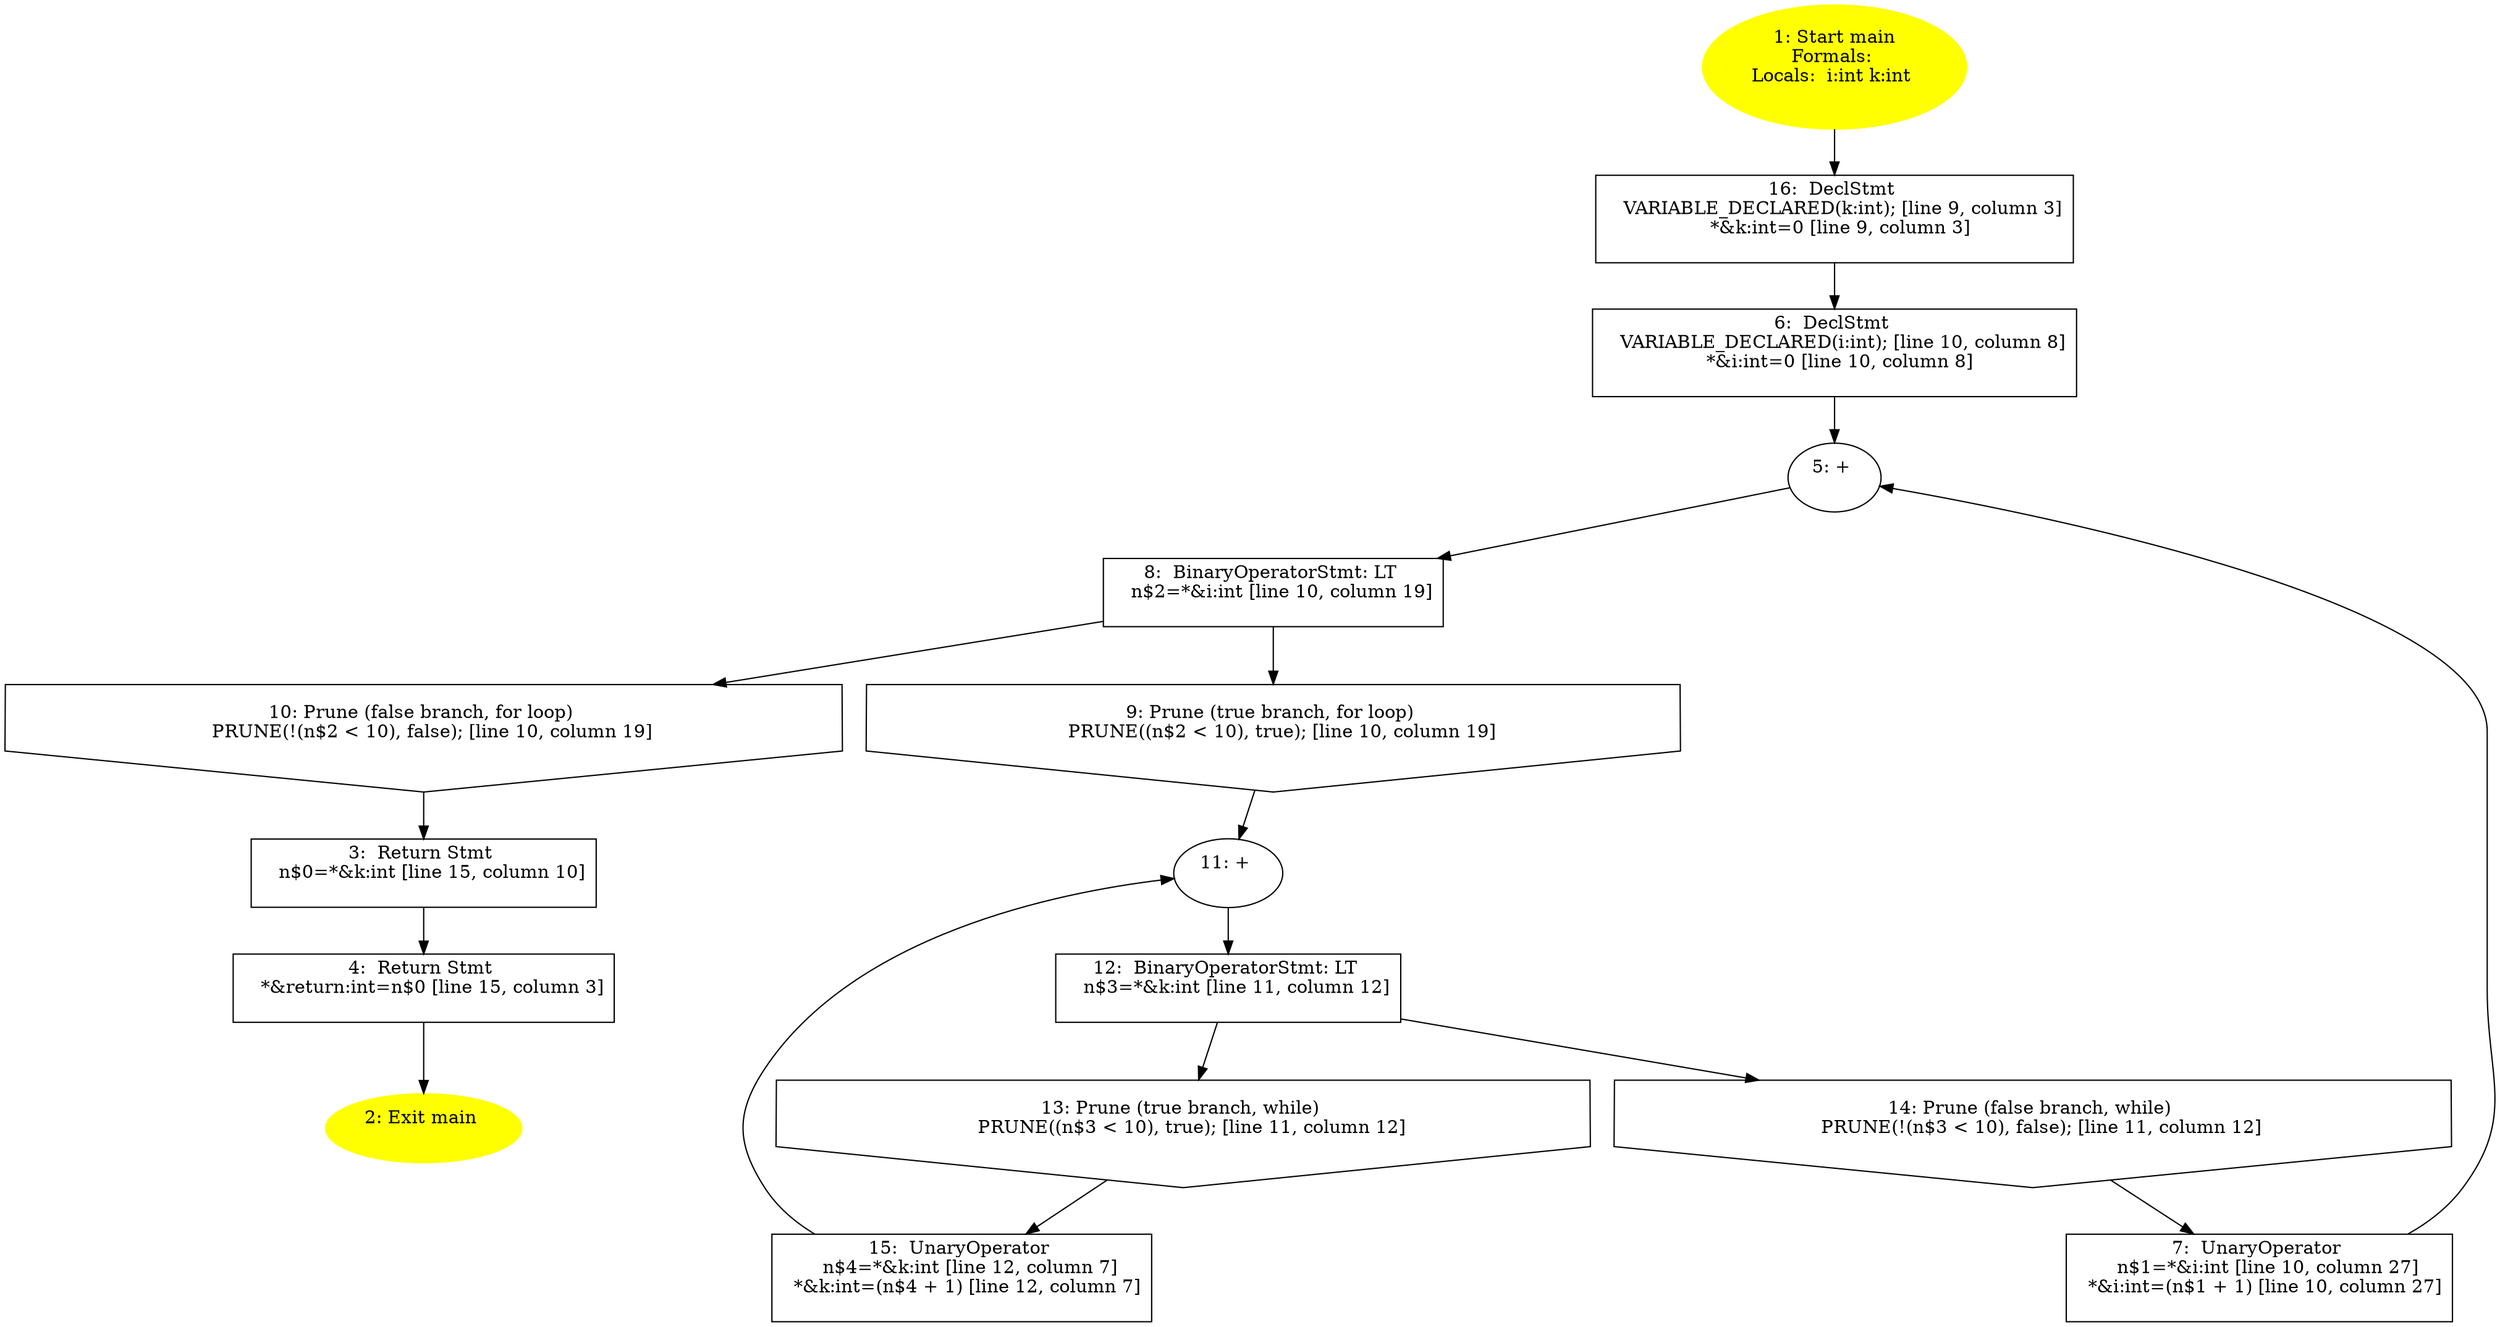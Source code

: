 /* @generated */
digraph cfg {
"main.fad58de7366495db_1" [label="1: Start main\nFormals: \nLocals:  i:int k:int \n  " color=yellow style=filled]
	

	 "main.fad58de7366495db_1" -> "main.fad58de7366495db_16" ;
"main.fad58de7366495db_2" [label="2: Exit main \n  " color=yellow style=filled]
	

"main.fad58de7366495db_3" [label="3:  Return Stmt \n   n$0=*&k:int [line 15, column 10]\n " shape="box"]
	

	 "main.fad58de7366495db_3" -> "main.fad58de7366495db_4" ;
"main.fad58de7366495db_4" [label="4:  Return Stmt \n   *&return:int=n$0 [line 15, column 3]\n " shape="box"]
	

	 "main.fad58de7366495db_4" -> "main.fad58de7366495db_2" ;
"main.fad58de7366495db_5" [label="5: + \n  " ]
	

	 "main.fad58de7366495db_5" -> "main.fad58de7366495db_8" ;
"main.fad58de7366495db_6" [label="6:  DeclStmt \n   VARIABLE_DECLARED(i:int); [line 10, column 8]\n  *&i:int=0 [line 10, column 8]\n " shape="box"]
	

	 "main.fad58de7366495db_6" -> "main.fad58de7366495db_5" ;
"main.fad58de7366495db_7" [label="7:  UnaryOperator \n   n$1=*&i:int [line 10, column 27]\n  *&i:int=(n$1 + 1) [line 10, column 27]\n " shape="box"]
	

	 "main.fad58de7366495db_7" -> "main.fad58de7366495db_5" ;
"main.fad58de7366495db_8" [label="8:  BinaryOperatorStmt: LT \n   n$2=*&i:int [line 10, column 19]\n " shape="box"]
	

	 "main.fad58de7366495db_8" -> "main.fad58de7366495db_9" ;
	 "main.fad58de7366495db_8" -> "main.fad58de7366495db_10" ;
"main.fad58de7366495db_9" [label="9: Prune (true branch, for loop) \n   PRUNE((n$2 < 10), true); [line 10, column 19]\n " shape="invhouse"]
	

	 "main.fad58de7366495db_9" -> "main.fad58de7366495db_11" ;
"main.fad58de7366495db_10" [label="10: Prune (false branch, for loop) \n   PRUNE(!(n$2 < 10), false); [line 10, column 19]\n " shape="invhouse"]
	

	 "main.fad58de7366495db_10" -> "main.fad58de7366495db_3" ;
"main.fad58de7366495db_11" [label="11: + \n  " ]
	

	 "main.fad58de7366495db_11" -> "main.fad58de7366495db_12" ;
"main.fad58de7366495db_12" [label="12:  BinaryOperatorStmt: LT \n   n$3=*&k:int [line 11, column 12]\n " shape="box"]
	

	 "main.fad58de7366495db_12" -> "main.fad58de7366495db_13" ;
	 "main.fad58de7366495db_12" -> "main.fad58de7366495db_14" ;
"main.fad58de7366495db_13" [label="13: Prune (true branch, while) \n   PRUNE((n$3 < 10), true); [line 11, column 12]\n " shape="invhouse"]
	

	 "main.fad58de7366495db_13" -> "main.fad58de7366495db_15" ;
"main.fad58de7366495db_14" [label="14: Prune (false branch, while) \n   PRUNE(!(n$3 < 10), false); [line 11, column 12]\n " shape="invhouse"]
	

	 "main.fad58de7366495db_14" -> "main.fad58de7366495db_7" ;
"main.fad58de7366495db_15" [label="15:  UnaryOperator \n   n$4=*&k:int [line 12, column 7]\n  *&k:int=(n$4 + 1) [line 12, column 7]\n " shape="box"]
	

	 "main.fad58de7366495db_15" -> "main.fad58de7366495db_11" ;
"main.fad58de7366495db_16" [label="16:  DeclStmt \n   VARIABLE_DECLARED(k:int); [line 9, column 3]\n  *&k:int=0 [line 9, column 3]\n " shape="box"]
	

	 "main.fad58de7366495db_16" -> "main.fad58de7366495db_6" ;
}
